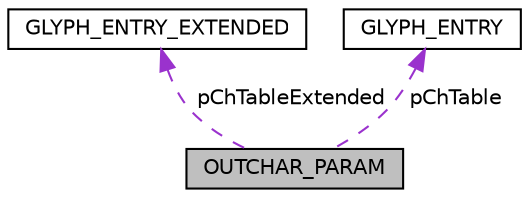 digraph "OUTCHAR_PARAM"
{
  edge [fontname="Helvetica",fontsize="10",labelfontname="Helvetica",labelfontsize="10"];
  node [fontname="Helvetica",fontsize="10",shape=record];
  Node1 [label="OUTCHAR_PARAM",height=0.2,width=0.4,color="black", fillcolor="grey75", style="filled", fontcolor="black"];
  Node2 -> Node1 [dir="back",color="darkorchid3",fontsize="10",style="dashed",label=" pChTableExtended" ,fontname="Helvetica"];
  Node2 [label="GLYPH_ENTRY_EXTENDED",height=0.2,width=0.4,color="black", fillcolor="white", style="filled",URL="$struct_g_l_y_p_h___e_n_t_r_y___e_x_t_e_n_d_e_d.html"];
  Node3 -> Node1 [dir="back",color="darkorchid3",fontsize="10",style="dashed",label=" pChTable" ,fontname="Helvetica"];
  Node3 [label="GLYPH_ENTRY",height=0.2,width=0.4,color="black", fillcolor="white", style="filled",URL="$struct_g_l_y_p_h___e_n_t_r_y.html"];
}
